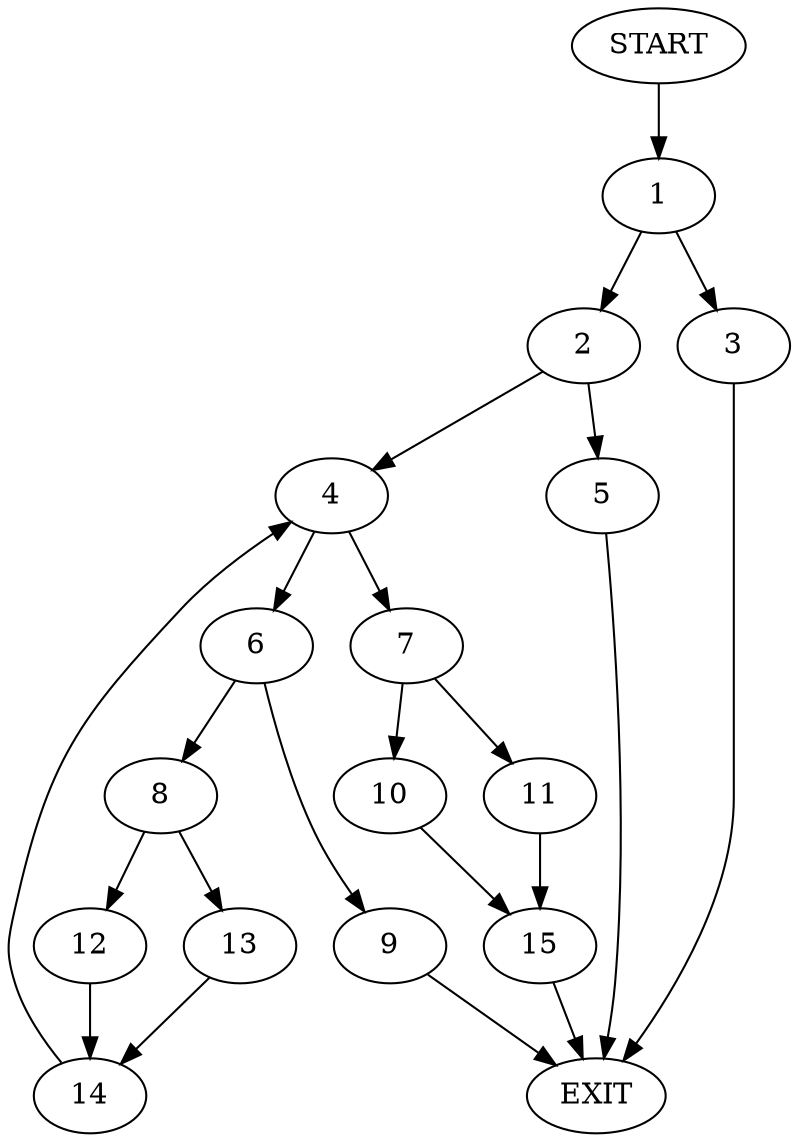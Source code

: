 digraph {
0 [label="START"]
16 [label="EXIT"]
0 -> 1
1 -> 2
1 -> 3
3 -> 16
2 -> 4
2 -> 5
4 -> 6
4 -> 7
5 -> 16
6 -> 8
6 -> 9
7 -> 10
7 -> 11
8 -> 12
8 -> 13
9 -> 16
13 -> 14
12 -> 14
14 -> 4
11 -> 15
10 -> 15
15 -> 16
}
